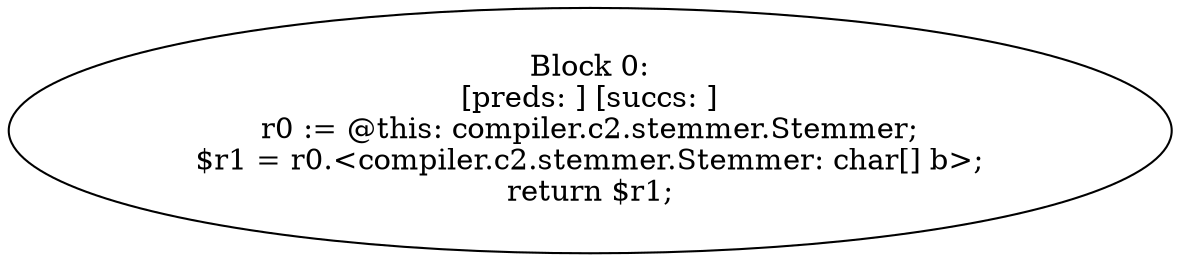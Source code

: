 digraph "unitGraph" {
    "Block 0:
[preds: ] [succs: ]
r0 := @this: compiler.c2.stemmer.Stemmer;
$r1 = r0.<compiler.c2.stemmer.Stemmer: char[] b>;
return $r1;
"
}
